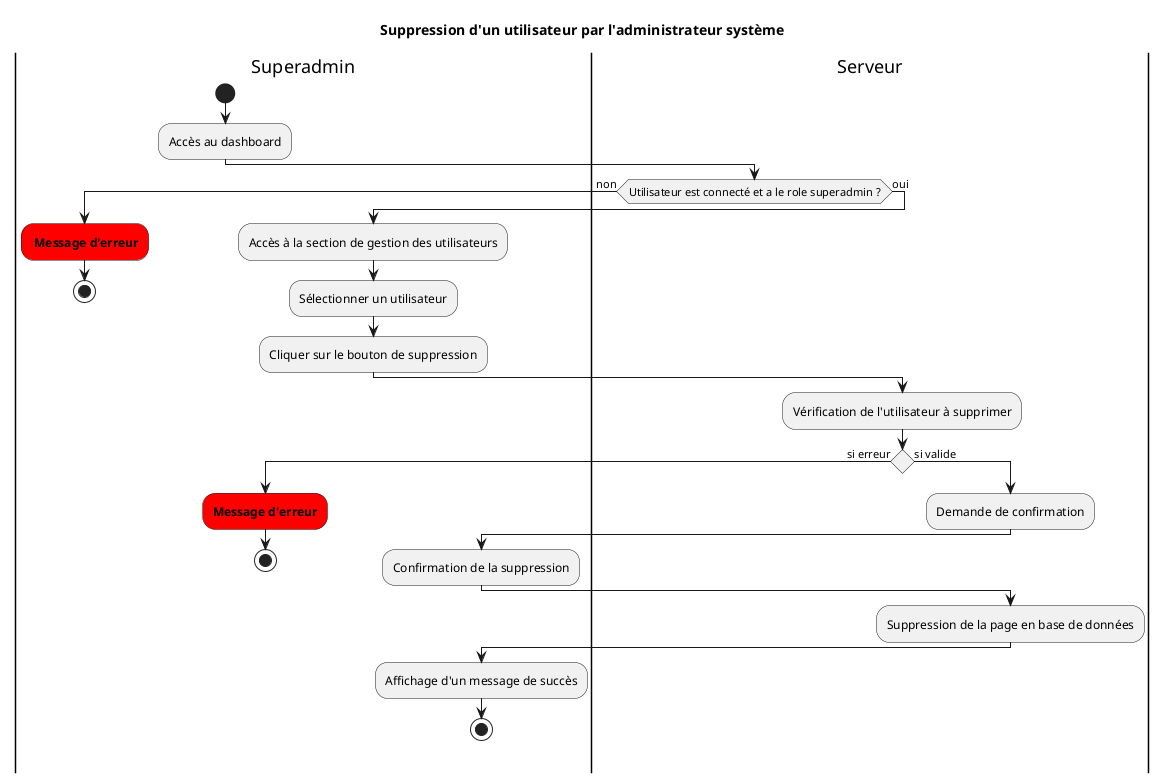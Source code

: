 @startuml SuperadminDeleteUser
title Suppression d'un utilisateur par l'administrateur système

|Superadmin|
start
:Accès au dashboard;
|Serveur|
if (Utilisateur est connecté et a le role superadmin ?) then (non)
  |Superadmin|
  #red: **Message d'erreur**;
  stop
else (oui)
  |Superadmin|
  :Accès à la section de gestion des utilisateurs;
  :Sélectionner un utilisateur;
    :Cliquer sur le bouton de suppression;
  |Serveur|
  :Vérification de l'utilisateur à supprimer;
  if () is (si erreur) then
    |Superadmin|
    #red:**Message d'erreur**;
    stop
  else (si valide)
    |Serveur|
    :Demande de confirmation;
    |Superadmin|
    :Confirmation de la suppression;
    |Serveur|
    :Suppression de la page en base de données;
    |Superadmin|
    :Affichage d'un message de succès;
    stop
  endif
endif
@enduml